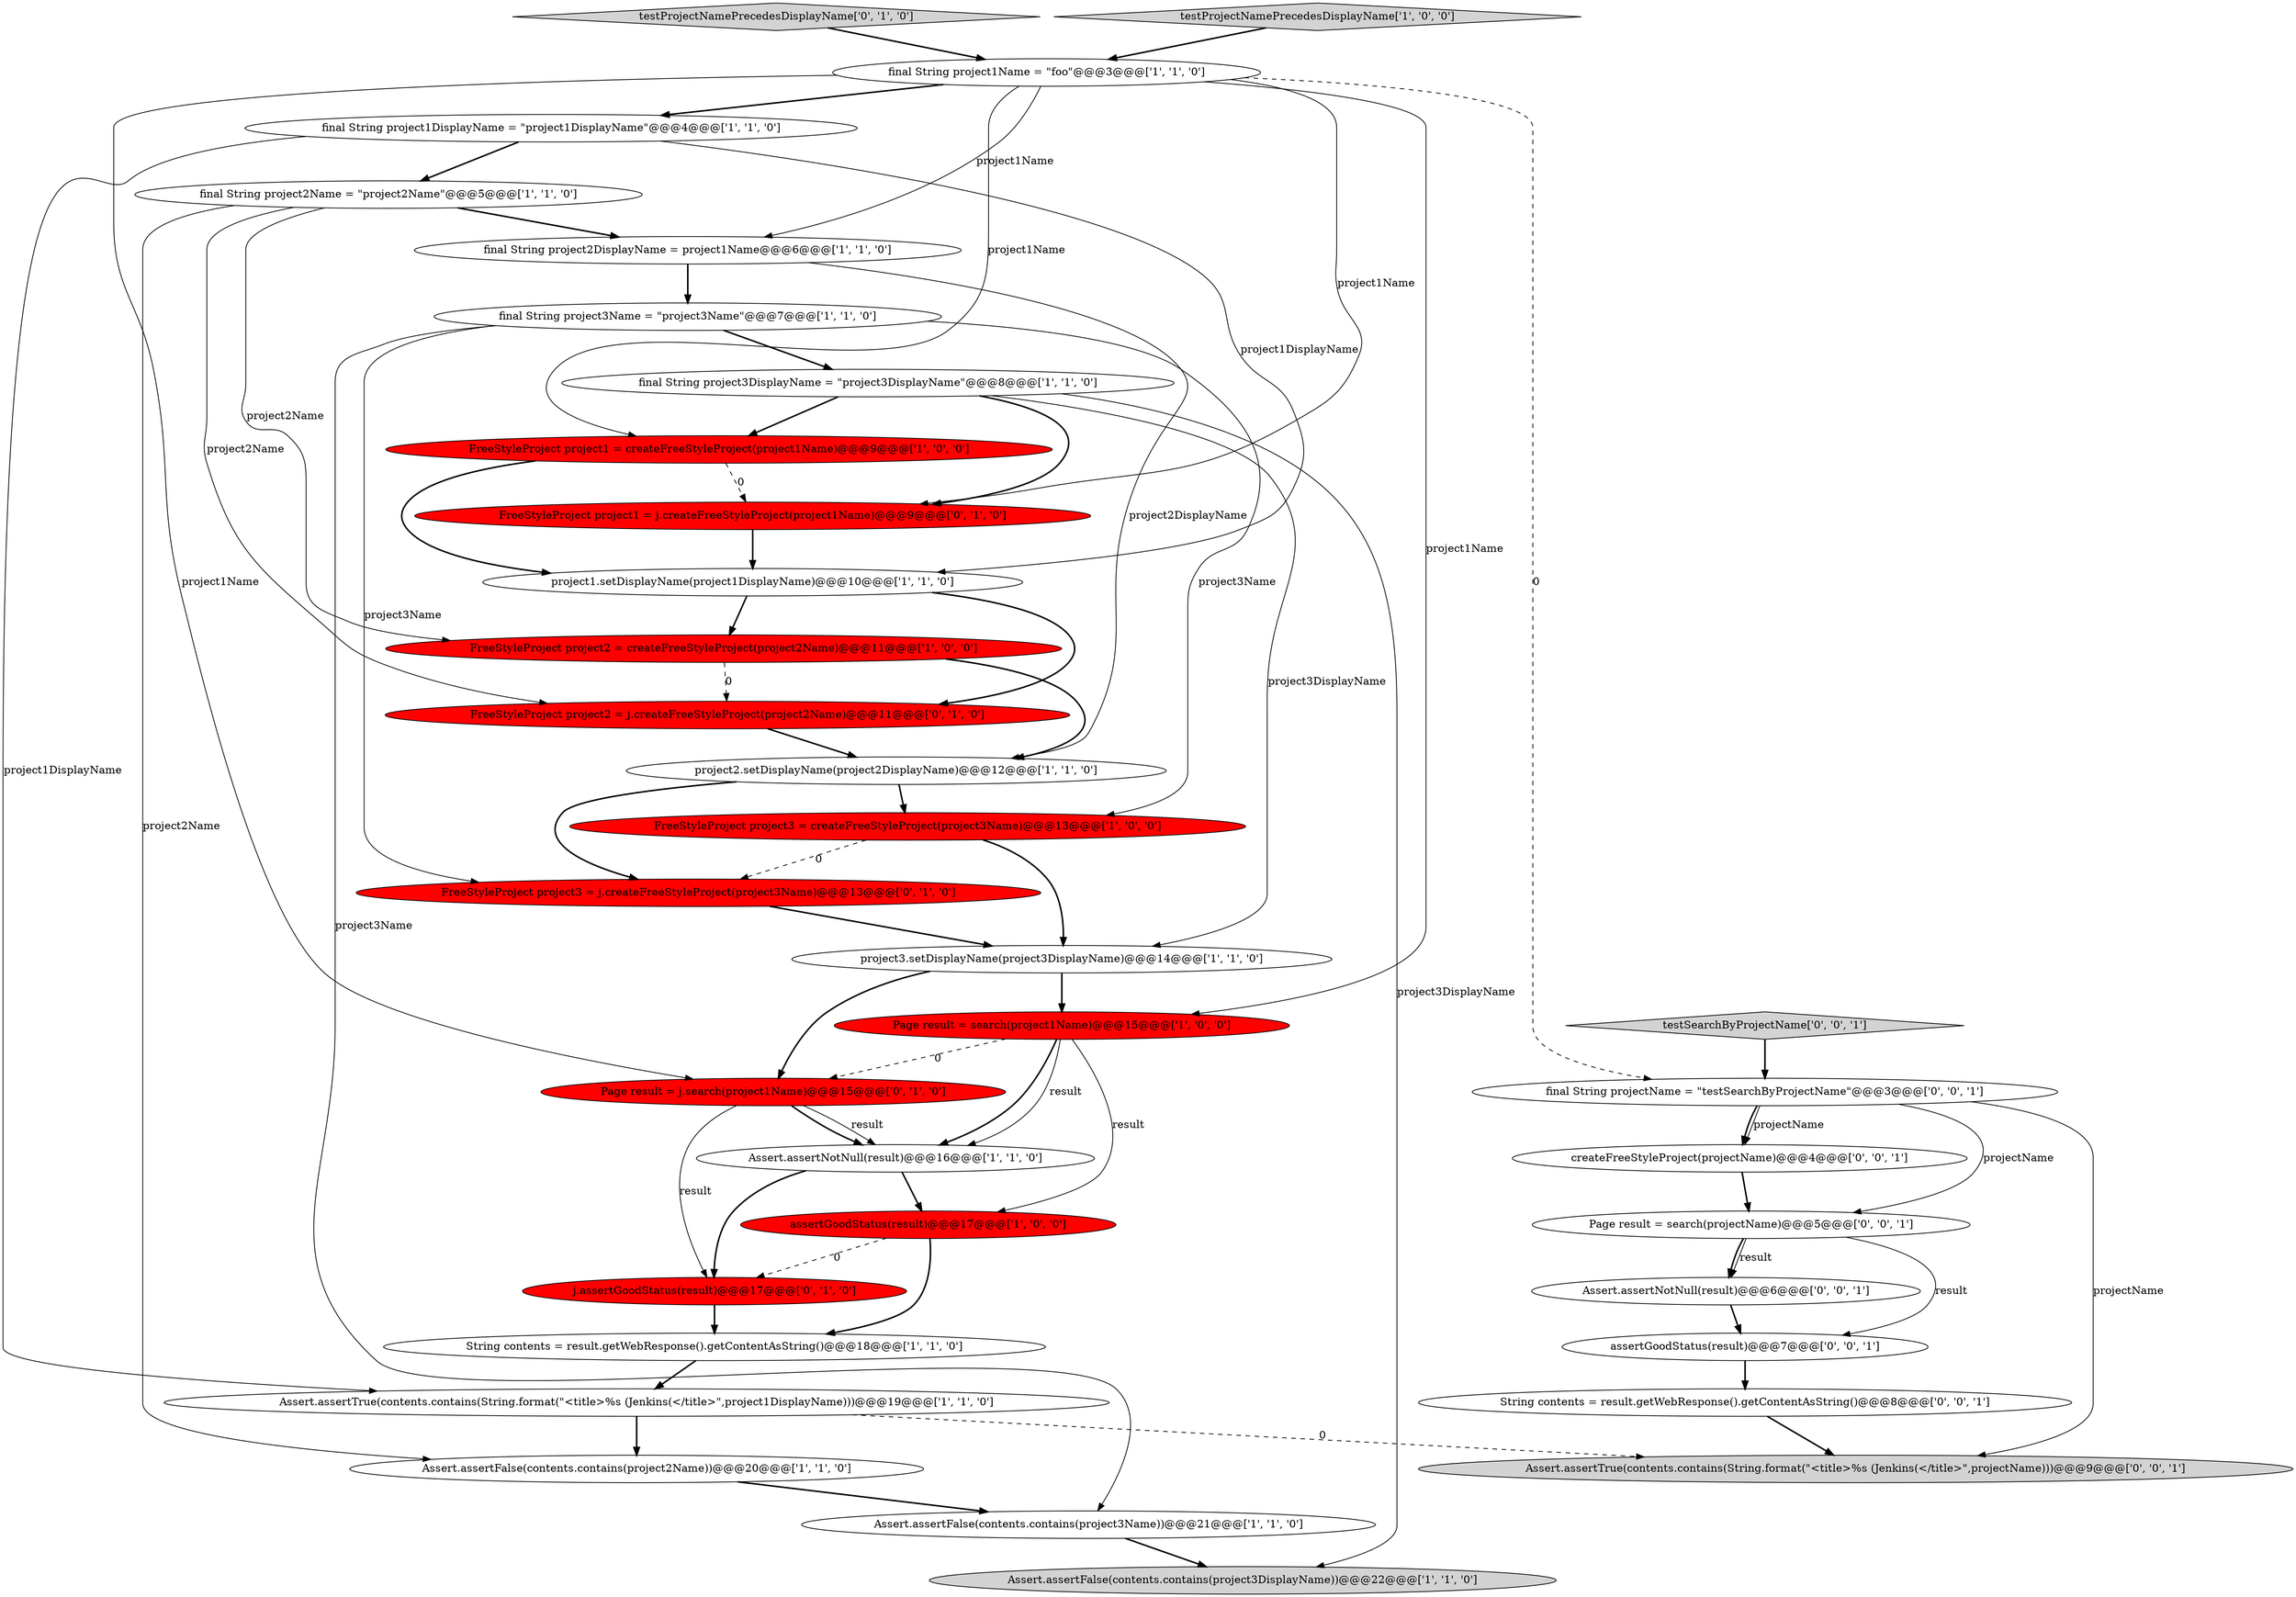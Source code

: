 digraph {
7 [style = filled, label = "Assert.assertFalse(contents.contains(project2Name))@@@20@@@['1', '1', '0']", fillcolor = white, shape = ellipse image = "AAA0AAABBB1BBB"];
16 [style = filled, label = "FreeStyleProject project3 = createFreeStyleProject(project3Name)@@@13@@@['1', '0', '0']", fillcolor = red, shape = ellipse image = "AAA1AAABBB1BBB"];
19 [style = filled, label = "final String project2DisplayName = project1Name@@@6@@@['1', '1', '0']", fillcolor = white, shape = ellipse image = "AAA0AAABBB1BBB"];
18 [style = filled, label = "final String project1DisplayName = \"project1DisplayName\"@@@4@@@['1', '1', '0']", fillcolor = white, shape = ellipse image = "AAA0AAABBB1BBB"];
28 [style = filled, label = "createFreeStyleProject(projectName)@@@4@@@['0', '0', '1']", fillcolor = white, shape = ellipse image = "AAA0AAABBB3BBB"];
33 [style = filled, label = "final String projectName = \"testSearchByProjectName\"@@@3@@@['0', '0', '1']", fillcolor = white, shape = ellipse image = "AAA0AAABBB3BBB"];
26 [style = filled, label = "FreeStyleProject project1 = j.createFreeStyleProject(project1Name)@@@9@@@['0', '1', '0']", fillcolor = red, shape = ellipse image = "AAA1AAABBB2BBB"];
20 [style = filled, label = "final String project3DisplayName = \"project3DisplayName\"@@@8@@@['1', '1', '0']", fillcolor = white, shape = ellipse image = "AAA0AAABBB1BBB"];
24 [style = filled, label = "FreeStyleProject project2 = j.createFreeStyleProject(project2Name)@@@11@@@['0', '1', '0']", fillcolor = red, shape = ellipse image = "AAA1AAABBB2BBB"];
34 [style = filled, label = "String contents = result.getWebResponse().getContentAsString()@@@8@@@['0', '0', '1']", fillcolor = white, shape = ellipse image = "AAA0AAABBB3BBB"];
17 [style = filled, label = "Assert.assertNotNull(result)@@@16@@@['1', '1', '0']", fillcolor = white, shape = ellipse image = "AAA0AAABBB1BBB"];
21 [style = filled, label = "FreeStyleProject project3 = j.createFreeStyleProject(project3Name)@@@13@@@['0', '1', '0']", fillcolor = red, shape = ellipse image = "AAA1AAABBB2BBB"];
23 [style = filled, label = "Page result = j.search(project1Name)@@@15@@@['0', '1', '0']", fillcolor = red, shape = ellipse image = "AAA1AAABBB2BBB"];
8 [style = filled, label = "final String project1Name = \"foo\"@@@3@@@['1', '1', '0']", fillcolor = white, shape = ellipse image = "AAA0AAABBB1BBB"];
30 [style = filled, label = "testSearchByProjectName['0', '0', '1']", fillcolor = lightgray, shape = diamond image = "AAA0AAABBB3BBB"];
1 [style = filled, label = "Assert.assertFalse(contents.contains(project3Name))@@@21@@@['1', '1', '0']", fillcolor = white, shape = ellipse image = "AAA0AAABBB1BBB"];
15 [style = filled, label = "final String project3Name = \"project3Name\"@@@7@@@['1', '1', '0']", fillcolor = white, shape = ellipse image = "AAA0AAABBB1BBB"];
4 [style = filled, label = "Page result = search(project1Name)@@@15@@@['1', '0', '0']", fillcolor = red, shape = ellipse image = "AAA1AAABBB1BBB"];
25 [style = filled, label = "testProjectNamePrecedesDisplayName['0', '1', '0']", fillcolor = lightgray, shape = diamond image = "AAA0AAABBB2BBB"];
11 [style = filled, label = "Assert.assertTrue(contents.contains(String.format(\"<title>%s (Jenkins(</title>\",project1DisplayName)))@@@19@@@['1', '1', '0']", fillcolor = white, shape = ellipse image = "AAA0AAABBB1BBB"];
12 [style = filled, label = "final String project2Name = \"project2Name\"@@@5@@@['1', '1', '0']", fillcolor = white, shape = ellipse image = "AAA0AAABBB1BBB"];
13 [style = filled, label = "assertGoodStatus(result)@@@17@@@['1', '0', '0']", fillcolor = red, shape = ellipse image = "AAA1AAABBB1BBB"];
2 [style = filled, label = "String contents = result.getWebResponse().getContentAsString()@@@18@@@['1', '1', '0']", fillcolor = white, shape = ellipse image = "AAA0AAABBB1BBB"];
5 [style = filled, label = "FreeStyleProject project1 = createFreeStyleProject(project1Name)@@@9@@@['1', '0', '0']", fillcolor = red, shape = ellipse image = "AAA1AAABBB1BBB"];
32 [style = filled, label = "Page result = search(projectName)@@@5@@@['0', '0', '1']", fillcolor = white, shape = ellipse image = "AAA0AAABBB3BBB"];
9 [style = filled, label = "project3.setDisplayName(project3DisplayName)@@@14@@@['1', '1', '0']", fillcolor = white, shape = ellipse image = "AAA0AAABBB1BBB"];
31 [style = filled, label = "assertGoodStatus(result)@@@7@@@['0', '0', '1']", fillcolor = white, shape = ellipse image = "AAA0AAABBB3BBB"];
10 [style = filled, label = "project2.setDisplayName(project2DisplayName)@@@12@@@['1', '1', '0']", fillcolor = white, shape = ellipse image = "AAA0AAABBB1BBB"];
22 [style = filled, label = "j.assertGoodStatus(result)@@@17@@@['0', '1', '0']", fillcolor = red, shape = ellipse image = "AAA1AAABBB2BBB"];
14 [style = filled, label = "testProjectNamePrecedesDisplayName['1', '0', '0']", fillcolor = lightgray, shape = diamond image = "AAA0AAABBB1BBB"];
29 [style = filled, label = "Assert.assertTrue(contents.contains(String.format(\"<title>%s (Jenkins(</title>\",projectName)))@@@9@@@['0', '0', '1']", fillcolor = lightgray, shape = ellipse image = "AAA0AAABBB3BBB"];
3 [style = filled, label = "project1.setDisplayName(project1DisplayName)@@@10@@@['1', '1', '0']", fillcolor = white, shape = ellipse image = "AAA0AAABBB1BBB"];
0 [style = filled, label = "Assert.assertFalse(contents.contains(project3DisplayName))@@@22@@@['1', '1', '0']", fillcolor = lightgray, shape = ellipse image = "AAA0AAABBB1BBB"];
27 [style = filled, label = "Assert.assertNotNull(result)@@@6@@@['0', '0', '1']", fillcolor = white, shape = ellipse image = "AAA0AAABBB3BBB"];
6 [style = filled, label = "FreeStyleProject project2 = createFreeStyleProject(project2Name)@@@11@@@['1', '0', '0']", fillcolor = red, shape = ellipse image = "AAA1AAABBB1BBB"];
24->10 [style = bold, label=""];
5->3 [style = bold, label=""];
34->29 [style = bold, label=""];
8->19 [style = solid, label="project1Name"];
7->1 [style = bold, label=""];
22->2 [style = bold, label=""];
4->17 [style = bold, label=""];
30->33 [style = bold, label=""];
20->9 [style = solid, label="project3DisplayName"];
3->24 [style = bold, label=""];
20->0 [style = solid, label="project3DisplayName"];
5->26 [style = dashed, label="0"];
20->26 [style = bold, label=""];
8->18 [style = bold, label=""];
15->1 [style = solid, label="project3Name"];
26->3 [style = bold, label=""];
8->4 [style = solid, label="project1Name"];
9->4 [style = bold, label=""];
33->28 [style = bold, label=""];
33->28 [style = solid, label="projectName"];
23->17 [style = solid, label="result"];
8->33 [style = dashed, label="0"];
18->12 [style = bold, label=""];
8->5 [style = solid, label="project1Name"];
11->29 [style = dashed, label="0"];
27->31 [style = bold, label=""];
3->6 [style = bold, label=""];
32->27 [style = bold, label=""];
18->3 [style = solid, label="project1DisplayName"];
1->0 [style = bold, label=""];
10->21 [style = bold, label=""];
4->17 [style = solid, label="result"];
17->22 [style = bold, label=""];
16->21 [style = dashed, label="0"];
33->29 [style = solid, label="projectName"];
31->34 [style = bold, label=""];
20->5 [style = bold, label=""];
28->32 [style = bold, label=""];
9->23 [style = bold, label=""];
32->27 [style = solid, label="result"];
21->9 [style = bold, label=""];
12->24 [style = solid, label="project2Name"];
15->16 [style = solid, label="project3Name"];
10->16 [style = bold, label=""];
19->10 [style = solid, label="project2DisplayName"];
23->22 [style = solid, label="result"];
6->24 [style = dashed, label="0"];
15->20 [style = bold, label=""];
6->10 [style = bold, label=""];
18->11 [style = solid, label="project1DisplayName"];
12->6 [style = solid, label="project2Name"];
23->17 [style = bold, label=""];
25->8 [style = bold, label=""];
17->13 [style = bold, label=""];
14->8 [style = bold, label=""];
15->21 [style = solid, label="project3Name"];
32->31 [style = solid, label="result"];
19->15 [style = bold, label=""];
12->19 [style = bold, label=""];
4->13 [style = solid, label="result"];
8->26 [style = solid, label="project1Name"];
12->7 [style = solid, label="project2Name"];
8->23 [style = solid, label="project1Name"];
4->23 [style = dashed, label="0"];
13->22 [style = dashed, label="0"];
2->11 [style = bold, label=""];
16->9 [style = bold, label=""];
11->7 [style = bold, label=""];
33->32 [style = solid, label="projectName"];
13->2 [style = bold, label=""];
}
